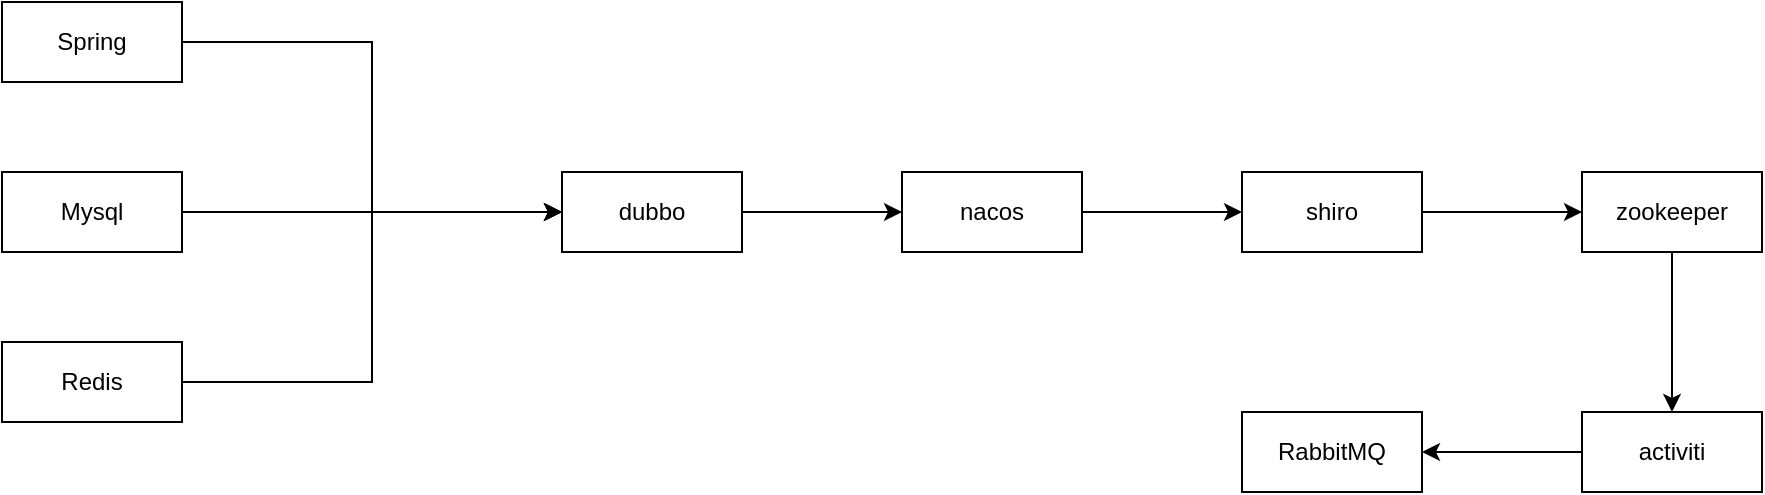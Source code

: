 <mxfile version="21.3.7" type="github">
  <diagram name="第 1 页" id="26voh_bSXtOIAJ9s_k0m">
    <mxGraphModel dx="1221" dy="631" grid="1" gridSize="10" guides="1" tooltips="1" connect="1" arrows="1" fold="1" page="1" pageScale="1" pageWidth="1654" pageHeight="1169" math="0" shadow="0">
      <root>
        <mxCell id="0" />
        <mxCell id="1" parent="0" />
        <mxCell id="EiQ2Ghm5KRCCHnsel5LX-7" value="" style="edgeStyle=orthogonalEdgeStyle;rounded=0;orthogonalLoop=1;jettySize=auto;html=1;" edge="1" parent="1" source="EiQ2Ghm5KRCCHnsel5LX-1" target="EiQ2Ghm5KRCCHnsel5LX-6">
          <mxGeometry relative="1" as="geometry" />
        </mxCell>
        <mxCell id="EiQ2Ghm5KRCCHnsel5LX-1" value="dubbo" style="rounded=0;whiteSpace=wrap;html=1;" vertex="1" parent="1">
          <mxGeometry x="650" y="365" width="90" height="40" as="geometry" />
        </mxCell>
        <mxCell id="EiQ2Ghm5KRCCHnsel5LX-9" value="" style="edgeStyle=orthogonalEdgeStyle;rounded=0;orthogonalLoop=1;jettySize=auto;html=1;" edge="1" parent="1" source="EiQ2Ghm5KRCCHnsel5LX-6" target="EiQ2Ghm5KRCCHnsel5LX-8">
          <mxGeometry relative="1" as="geometry" />
        </mxCell>
        <mxCell id="EiQ2Ghm5KRCCHnsel5LX-6" value="nacos" style="rounded=0;whiteSpace=wrap;html=1;" vertex="1" parent="1">
          <mxGeometry x="820" y="365" width="90" height="40" as="geometry" />
        </mxCell>
        <mxCell id="EiQ2Ghm5KRCCHnsel5LX-11" value="" style="edgeStyle=orthogonalEdgeStyle;rounded=0;orthogonalLoop=1;jettySize=auto;html=1;" edge="1" parent="1" source="EiQ2Ghm5KRCCHnsel5LX-8" target="EiQ2Ghm5KRCCHnsel5LX-10">
          <mxGeometry relative="1" as="geometry" />
        </mxCell>
        <mxCell id="EiQ2Ghm5KRCCHnsel5LX-8" value="shiro" style="rounded=0;whiteSpace=wrap;html=1;" vertex="1" parent="1">
          <mxGeometry x="990" y="365" width="90" height="40" as="geometry" />
        </mxCell>
        <mxCell id="EiQ2Ghm5KRCCHnsel5LX-13" value="" style="edgeStyle=orthogonalEdgeStyle;rounded=0;orthogonalLoop=1;jettySize=auto;html=1;" edge="1" parent="1" source="EiQ2Ghm5KRCCHnsel5LX-10" target="EiQ2Ghm5KRCCHnsel5LX-12">
          <mxGeometry relative="1" as="geometry" />
        </mxCell>
        <mxCell id="EiQ2Ghm5KRCCHnsel5LX-10" value="zookeeper" style="rounded=0;whiteSpace=wrap;html=1;" vertex="1" parent="1">
          <mxGeometry x="1160" y="365" width="90" height="40" as="geometry" />
        </mxCell>
        <mxCell id="EiQ2Ghm5KRCCHnsel5LX-15" value="" style="edgeStyle=orthogonalEdgeStyle;rounded=0;orthogonalLoop=1;jettySize=auto;html=1;" edge="1" parent="1" source="EiQ2Ghm5KRCCHnsel5LX-12" target="EiQ2Ghm5KRCCHnsel5LX-14">
          <mxGeometry relative="1" as="geometry" />
        </mxCell>
        <mxCell id="EiQ2Ghm5KRCCHnsel5LX-12" value="activiti" style="rounded=0;whiteSpace=wrap;html=1;" vertex="1" parent="1">
          <mxGeometry x="1160" y="485" width="90" height="40" as="geometry" />
        </mxCell>
        <mxCell id="EiQ2Ghm5KRCCHnsel5LX-14" value="RabbitMQ" style="rounded=0;whiteSpace=wrap;html=1;" vertex="1" parent="1">
          <mxGeometry x="990" y="485" width="90" height="40" as="geometry" />
        </mxCell>
        <mxCell id="EiQ2Ghm5KRCCHnsel5LX-20" style="edgeStyle=orthogonalEdgeStyle;rounded=0;orthogonalLoop=1;jettySize=auto;html=1;exitX=1;exitY=0.5;exitDx=0;exitDy=0;entryX=0;entryY=0.5;entryDx=0;entryDy=0;" edge="1" parent="1" source="EiQ2Ghm5KRCCHnsel5LX-16" target="EiQ2Ghm5KRCCHnsel5LX-1">
          <mxGeometry relative="1" as="geometry" />
        </mxCell>
        <mxCell id="EiQ2Ghm5KRCCHnsel5LX-16" value="Spring" style="rounded=0;whiteSpace=wrap;html=1;" vertex="1" parent="1">
          <mxGeometry x="370" y="280" width="90" height="40" as="geometry" />
        </mxCell>
        <mxCell id="EiQ2Ghm5KRCCHnsel5LX-23" style="edgeStyle=orthogonalEdgeStyle;rounded=0;orthogonalLoop=1;jettySize=auto;html=1;exitX=1;exitY=0.5;exitDx=0;exitDy=0;" edge="1" parent="1" source="EiQ2Ghm5KRCCHnsel5LX-18" target="EiQ2Ghm5KRCCHnsel5LX-1">
          <mxGeometry relative="1" as="geometry" />
        </mxCell>
        <mxCell id="EiQ2Ghm5KRCCHnsel5LX-18" value="Mysql" style="rounded=0;whiteSpace=wrap;html=1;" vertex="1" parent="1">
          <mxGeometry x="370" y="365" width="90" height="40" as="geometry" />
        </mxCell>
        <mxCell id="EiQ2Ghm5KRCCHnsel5LX-22" style="edgeStyle=orthogonalEdgeStyle;rounded=0;orthogonalLoop=1;jettySize=auto;html=1;exitX=1;exitY=0.5;exitDx=0;exitDy=0;entryX=0;entryY=0.5;entryDx=0;entryDy=0;" edge="1" parent="1" source="EiQ2Ghm5KRCCHnsel5LX-19" target="EiQ2Ghm5KRCCHnsel5LX-1">
          <mxGeometry relative="1" as="geometry" />
        </mxCell>
        <mxCell id="EiQ2Ghm5KRCCHnsel5LX-19" value="Redis" style="rounded=0;whiteSpace=wrap;html=1;" vertex="1" parent="1">
          <mxGeometry x="370" y="450" width="90" height="40" as="geometry" />
        </mxCell>
      </root>
    </mxGraphModel>
  </diagram>
</mxfile>
